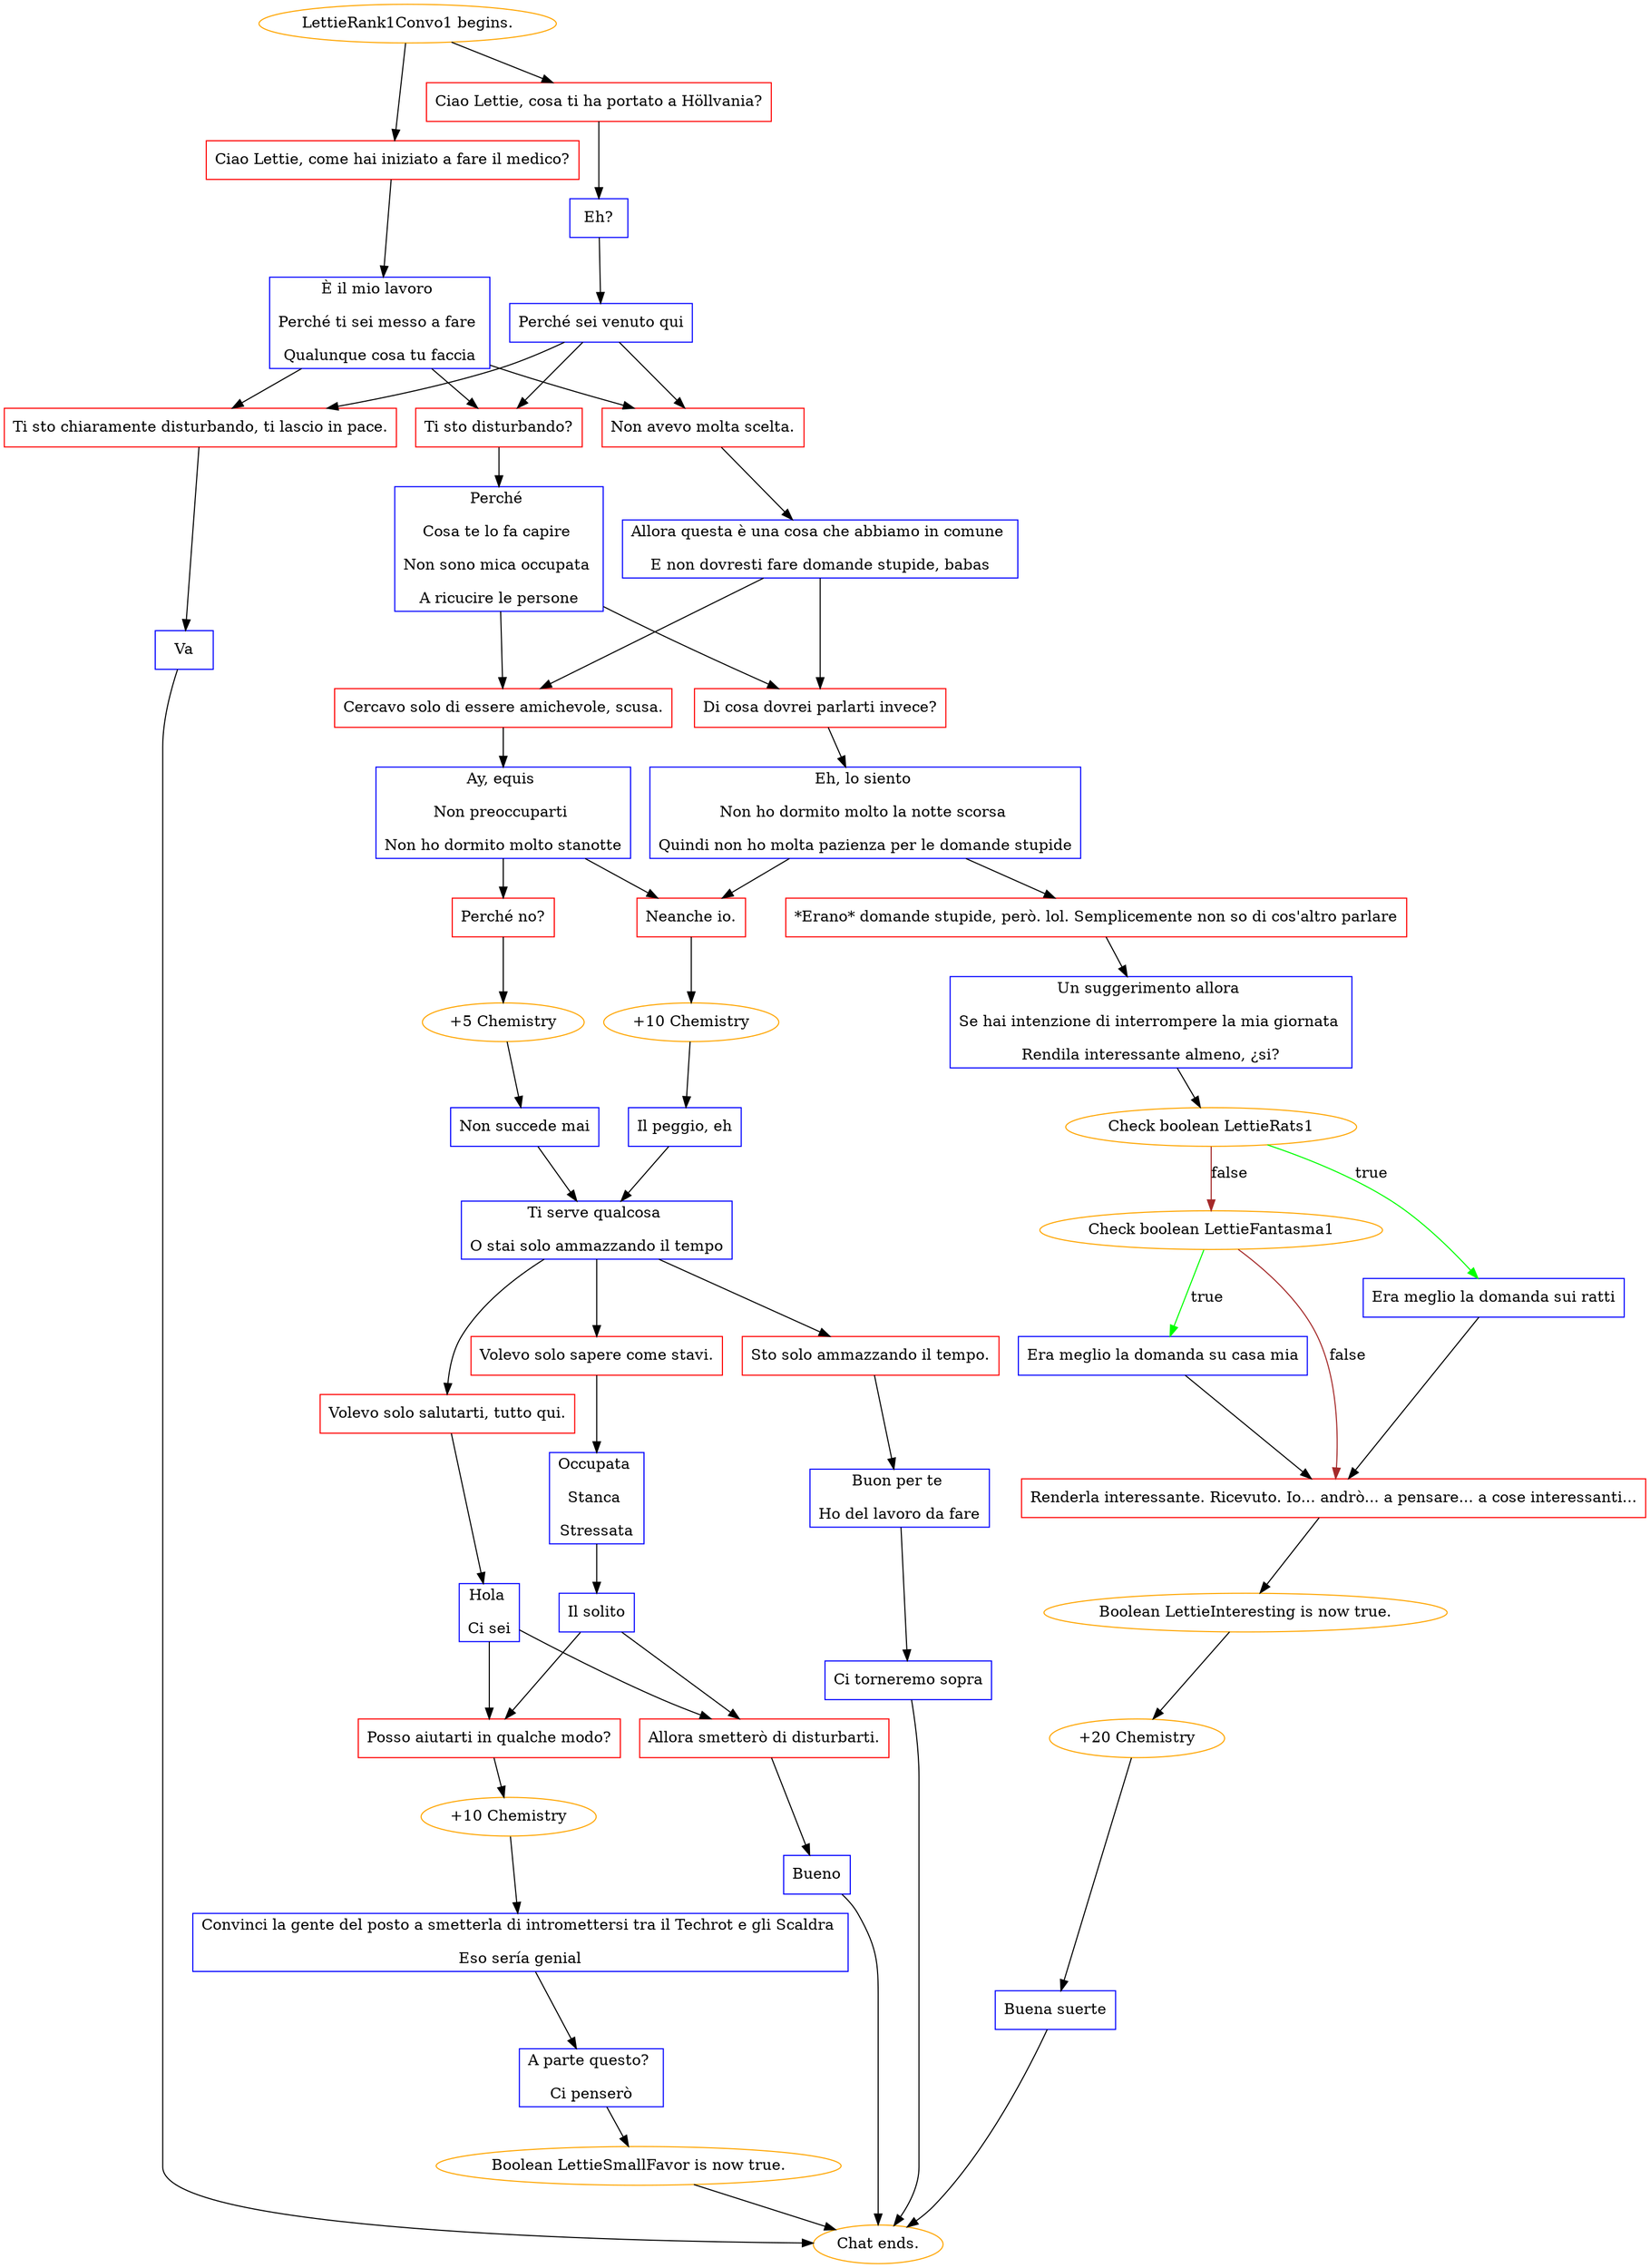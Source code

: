digraph {
	"LettieRank1Convo1 begins." [color=orange];
		"LettieRank1Convo1 begins." -> j2319802175;
		"LettieRank1Convo1 begins." -> j3580999648;
	j2319802175 [label="Ciao Lettie, come hai iniziato a fare il medico?",shape=box,color=red];
		j2319802175 -> j2792641042;
	j3580999648 [label="Ciao Lettie, cosa ti ha portato a Höllvania?",shape=box,color=red];
		j3580999648 -> j3163211709;
	j2792641042 [label="È il mio lavoro 
Perché ti sei messo a fare 
Qualunque cosa tu faccia",shape=box,color=blue];
		j2792641042 -> j3119296038;
		j2792641042 -> j3307444820;
		j2792641042 -> j1397232624;
	j3163211709 [label="Eh?",shape=box,color=blue];
		j3163211709 -> j3554855972;
	j3119296038 [label="Non avevo molta scelta.",shape=box,color=red];
		j3119296038 -> j15034754;
	j3307444820 [label="Ti sto disturbando?",shape=box,color=red];
		j3307444820 -> j3702960008;
	j1397232624 [label="Ti sto chiaramente disturbando, ti lascio in pace.",shape=box,color=red];
		j1397232624 -> j2547240352;
	j3554855972 [label="Perché sei venuto qui",shape=box,color=blue];
		j3554855972 -> j3119296038;
		j3554855972 -> j3307444820;
		j3554855972 -> j1397232624;
	j15034754 [label="Allora questa è una cosa che abbiamo in comune 
E non dovresti fare domande stupide, babas",shape=box,color=blue];
		j15034754 -> j643919453;
		j15034754 -> j2085010057;
	j3702960008 [label="Perché 
Cosa te lo fa capire 
Non sono mica occupata 
A ricucire le persone",shape=box,color=blue];
		j3702960008 -> j2085010057;
		j3702960008 -> j643919453;
	j2547240352 [label="Va",shape=box,color=blue];
		j2547240352 -> "Chat ends.";
	j643919453 [label="Di cosa dovrei parlarti invece?",shape=box,color=red];
		j643919453 -> j1282178414;
	j2085010057 [label="Cercavo solo di essere amichevole, scusa.",shape=box,color=red];
		j2085010057 -> j2165910212;
	"Chat ends." [color=orange];
	j1282178414 [label="Eh, lo siento 
Non ho dormito molto la notte scorsa 
Quindi non ho molta pazienza per le domande stupide",shape=box,color=blue];
		j1282178414 -> j1645132318;
		j1282178414 -> j1217153141;
	j2165910212 [label="Ay, equis 
Non preoccuparti 
Non ho dormito molto stanotte",shape=box,color=blue];
		j2165910212 -> j96032048;
		j2165910212 -> j1645132318;
	j1645132318 [label="Neanche io.",shape=box,color=red];
		j1645132318 -> j2733286665;
	j1217153141 [label="*Erano* domande stupide, però. lol. Semplicemente non so di cos'altro parlare",shape=box,color=red];
		j1217153141 -> j3849899838;
	j96032048 [label="Perché no?",shape=box,color=red];
		j96032048 -> j4165398653;
	j2733286665 [label="+10 Chemistry",color=orange];
		j2733286665 -> j793055314;
	j3849899838 [label="Un suggerimento allora 
Se hai intenzione di interrompere la mia giornata 
Rendila interessante almeno, ¿si?",shape=box,color=blue];
		j3849899838 -> j509805292;
	j4165398653 [label="+5 Chemistry",color=orange];
		j4165398653 -> j4080155794;
	j793055314 [label="Il peggio, eh",shape=box,color=blue];
		j793055314 -> j979739142;
	j509805292 [label="Check boolean LettieRats1",color=orange];
		j509805292 -> j702581306 [label=true,color=green];
		j509805292 -> j2015007616 [label=false,color=brown];
	j4080155794 [label="Non succede mai",shape=box,color=blue];
		j4080155794 -> j979739142;
	j979739142 [label="Ti serve qualcosa 
O stai solo ammazzando il tempo",shape=box,color=blue];
		j979739142 -> j2654743609;
		j979739142 -> j4019279752;
		j979739142 -> j2013246548;
	j702581306 [label="Era meglio la domanda sui ratti",shape=box,color=blue];
		j702581306 -> j2528244658;
	j2015007616 [label="Check boolean LettieFantasma1",color=orange];
		j2015007616 -> j3176821164 [label=true,color=green];
		j2015007616 -> j2528244658 [label=false,color=brown];
	j2654743609 [label="Volevo solo salutarti, tutto qui.",shape=box,color=red];
		j2654743609 -> j1570716172;
	j4019279752 [label="Volevo solo sapere come stavi.",shape=box,color=red];
		j4019279752 -> j3476323065;
	j2013246548 [label="Sto solo ammazzando il tempo.",shape=box,color=red];
		j2013246548 -> j3825179956;
	j2528244658 [label="Renderla interessante. Ricevuto. Io... andrò... a pensare... a cose interessanti...",shape=box,color=red];
		j2528244658 -> j2179501014;
	j3176821164 [label="Era meglio la domanda su casa mia",shape=box,color=blue];
		j3176821164 -> j2528244658;
	j1570716172 [label="Hola 
Ci sei",shape=box,color=blue];
		j1570716172 -> j3630798364;
		j1570716172 -> j2800996076;
	j3476323065 [label="Occupata 
Stanca 
Stressata",shape=box,color=blue];
		j3476323065 -> j3185718353;
	j3825179956 [label="Buon per te 
Ho del lavoro da fare",shape=box,color=blue];
		j3825179956 -> j2698552648;
	j2179501014 [label="Boolean LettieInteresting is now true.",color=orange];
		j2179501014 -> j1780676929;
	j3630798364 [label="Allora smetterò di disturbarti.",shape=box,color=red];
		j3630798364 -> j3748645904;
	j2800996076 [label="Posso aiutarti in qualche modo?",shape=box,color=red];
		j2800996076 -> j1678389883;
	j3185718353 [label="Il solito",shape=box,color=blue];
		j3185718353 -> j2800996076;
		j3185718353 -> j3630798364;
	j2698552648 [label="Ci torneremo sopra",shape=box,color=blue];
		j2698552648 -> "Chat ends.";
	j1780676929 [label="+20 Chemistry",color=orange];
		j1780676929 -> j1368267468;
	j3748645904 [label="Bueno",shape=box,color=blue];
		j3748645904 -> "Chat ends.";
	j1678389883 [label="+10 Chemistry",color=orange];
		j1678389883 -> j3121413684;
	j1368267468 [label="Buena suerte",shape=box,color=blue];
		j1368267468 -> "Chat ends.";
	j3121413684 [label="Convinci la gente del posto a smetterla di intromettersi tra il Techrot e gli Scaldra 
Eso sería genial",shape=box,color=blue];
		j3121413684 -> j3771333950;
	j3771333950 [label="A parte questo? 
Ci penserò",shape=box,color=blue];
		j3771333950 -> j2570747018;
	j2570747018 [label="Boolean LettieSmallFavor is now true.",color=orange];
		j2570747018 -> "Chat ends.";
}